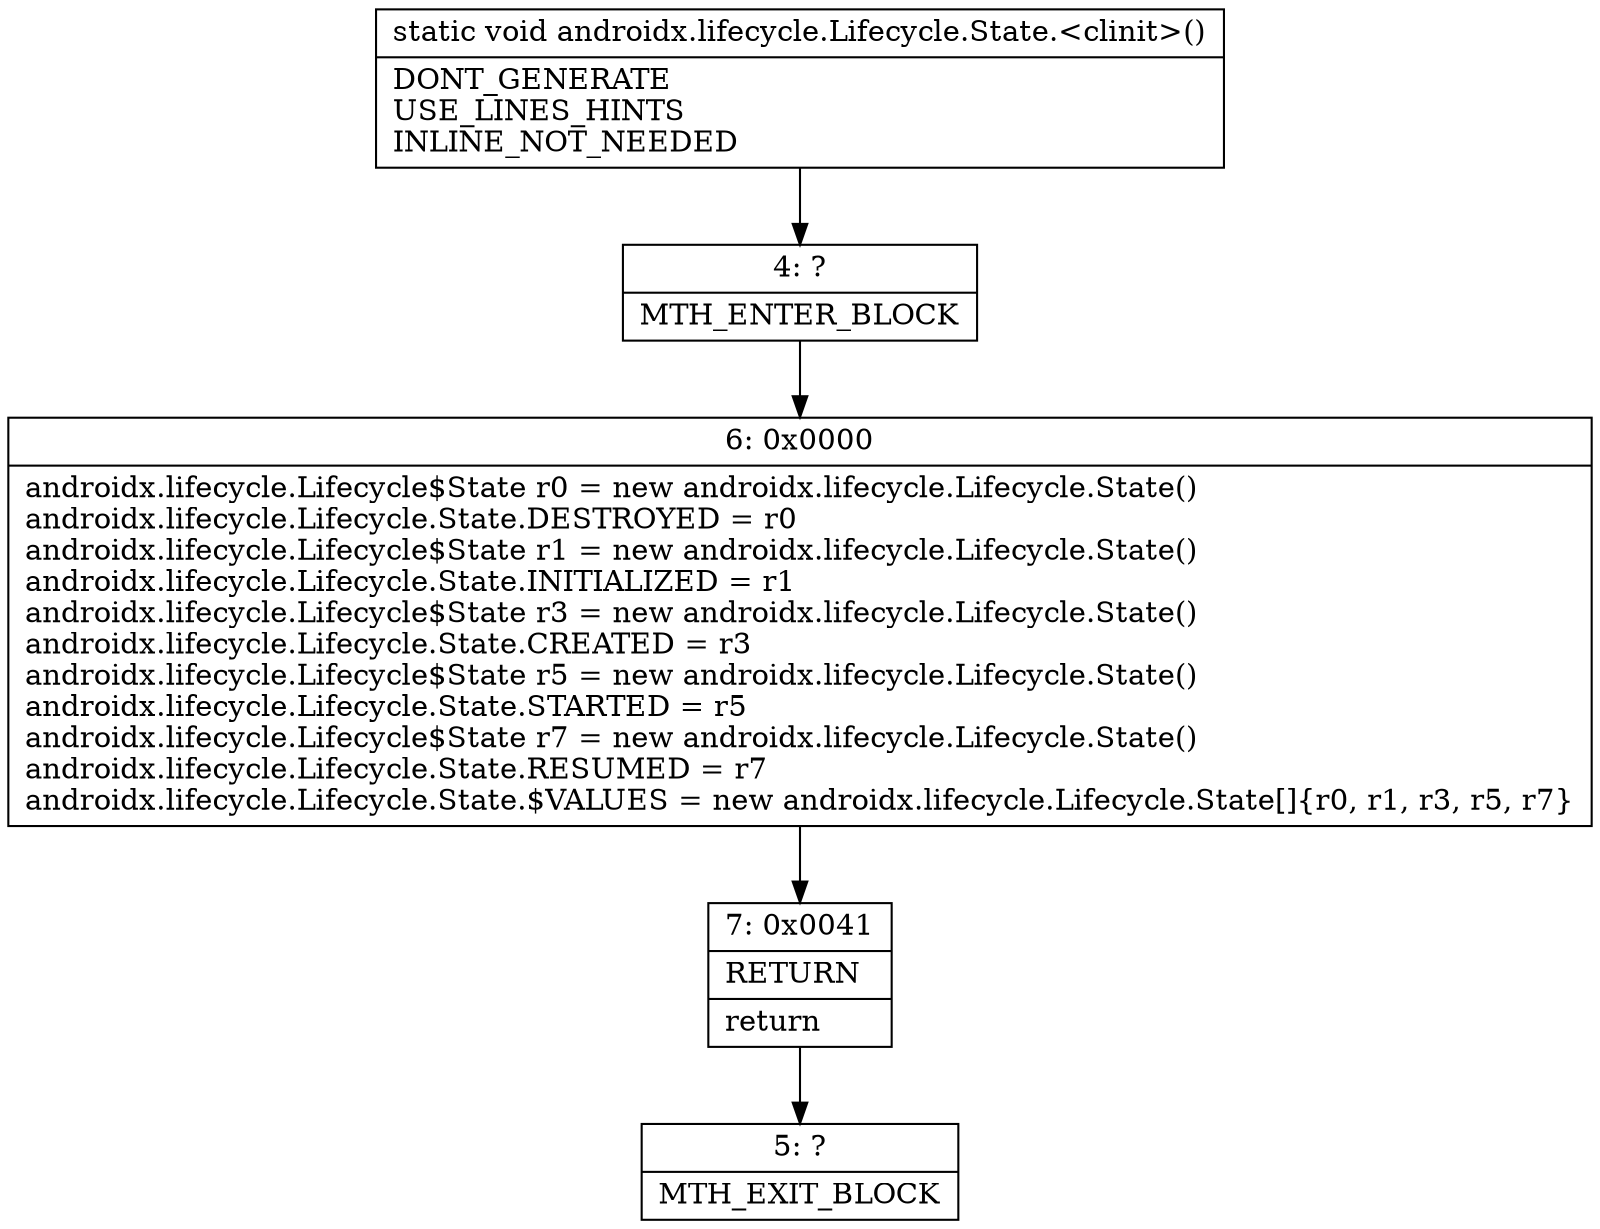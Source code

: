 digraph "CFG forandroidx.lifecycle.Lifecycle.State.\<clinit\>()V" {
Node_4 [shape=record,label="{4\:\ ?|MTH_ENTER_BLOCK\l}"];
Node_6 [shape=record,label="{6\:\ 0x0000|androidx.lifecycle.Lifecycle$State r0 = new androidx.lifecycle.Lifecycle.State()\landroidx.lifecycle.Lifecycle.State.DESTROYED = r0\landroidx.lifecycle.Lifecycle$State r1 = new androidx.lifecycle.Lifecycle.State()\landroidx.lifecycle.Lifecycle.State.INITIALIZED = r1\landroidx.lifecycle.Lifecycle$State r3 = new androidx.lifecycle.Lifecycle.State()\landroidx.lifecycle.Lifecycle.State.CREATED = r3\landroidx.lifecycle.Lifecycle$State r5 = new androidx.lifecycle.Lifecycle.State()\landroidx.lifecycle.Lifecycle.State.STARTED = r5\landroidx.lifecycle.Lifecycle$State r7 = new androidx.lifecycle.Lifecycle.State()\landroidx.lifecycle.Lifecycle.State.RESUMED = r7\landroidx.lifecycle.Lifecycle.State.$VALUES = new androidx.lifecycle.Lifecycle.State[]\{r0, r1, r3, r5, r7\}\l}"];
Node_7 [shape=record,label="{7\:\ 0x0041|RETURN\l|return\l}"];
Node_5 [shape=record,label="{5\:\ ?|MTH_EXIT_BLOCK\l}"];
MethodNode[shape=record,label="{static void androidx.lifecycle.Lifecycle.State.\<clinit\>()  | DONT_GENERATE\lUSE_LINES_HINTS\lINLINE_NOT_NEEDED\l}"];
MethodNode -> Node_4;Node_4 -> Node_6;
Node_6 -> Node_7;
Node_7 -> Node_5;
}

